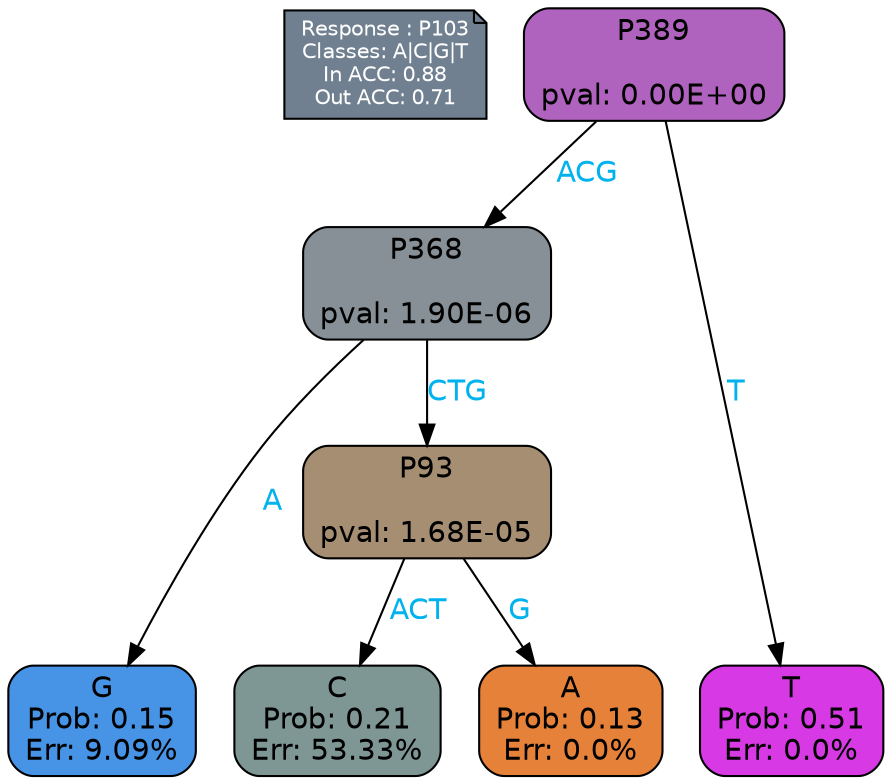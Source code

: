digraph Tree {
node [shape=box, style="filled, rounded", color="black", fontname=helvetica] ;
graph [ranksep=equally, splines=polylines, bgcolor=transparent, dpi=600] ;
edge [fontname=helvetica] ;
LEGEND [label="Response : P103
Classes: A|C|G|T
In ACC: 0.88
Out ACC: 0.71
",shape=note,align=left,style=filled,fillcolor="slategray",fontcolor="white",fontsize=10];1 [label="P389

pval: 0.00E+00", fillcolor="#b063be"] ;
2 [label="P368

pval: 1.90E-06", fillcolor="#879096"] ;
3 [label="G
Prob: 0.15
Err: 9.09%", fillcolor="#4793e5"] ;
4 [label="P93

pval: 1.68E-05", fillcolor="#a58e72"] ;
5 [label="C
Prob: 0.21
Err: 53.33%", fillcolor="#7e9694"] ;
6 [label="A
Prob: 0.13
Err: 0.0%", fillcolor="#e58139"] ;
7 [label="T
Prob: 0.51
Err: 0.0%", fillcolor="#d739e5"] ;
1 -> 2 [label="ACG",fontcolor=deepskyblue2] ;
1 -> 7 [label="T",fontcolor=deepskyblue2] ;
2 -> 3 [label="A",fontcolor=deepskyblue2] ;
2 -> 4 [label="CTG",fontcolor=deepskyblue2] ;
4 -> 5 [label="ACT",fontcolor=deepskyblue2] ;
4 -> 6 [label="G",fontcolor=deepskyblue2] ;
{rank = same; 3;5;6;7;}{rank = same; LEGEND;1;}}